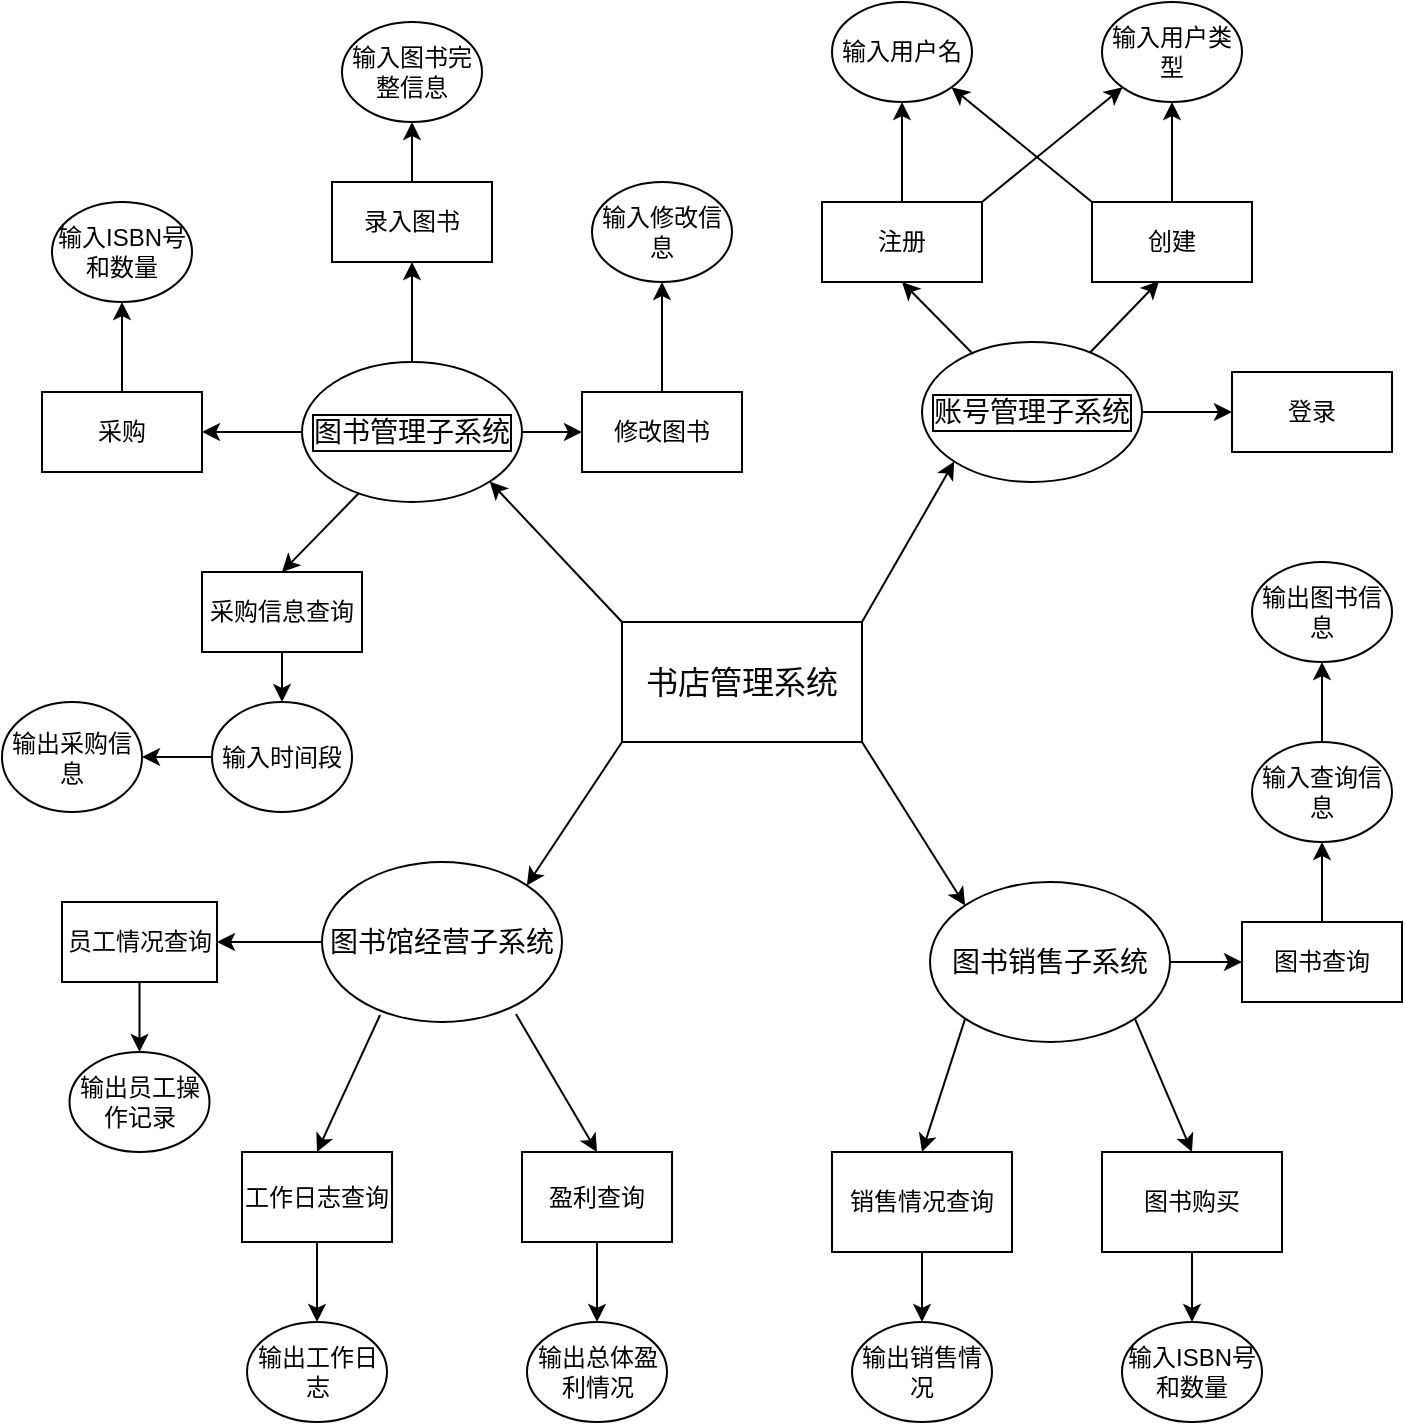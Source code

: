 <mxfile version="25.0.3">
  <diagram name="第 1 页" id="R4TEpyVaWRHAfQZKu45M">
    <mxGraphModel dx="1026" dy="471" grid="1" gridSize="10" guides="1" tooltips="1" connect="1" arrows="1" fold="1" page="1" pageScale="1" pageWidth="827" pageHeight="1169" math="0" shadow="0">
      <root>
        <mxCell id="0" />
        <mxCell id="1" parent="0" />
        <mxCell id="A0skXZaS7BoS2G26XvCz-3" value="" style="endArrow=classic;html=1;rounded=0;exitX=1;exitY=0;exitDx=0;exitDy=0;entryX=0;entryY=1;entryDx=0;entryDy=0;" edge="1" parent="1" source="A0skXZaS7BoS2G26XvCz-5" target="A0skXZaS7BoS2G26XvCz-4">
          <mxGeometry width="50" height="50" relative="1" as="geometry">
            <mxPoint x="439.079" y="219.648" as="sourcePoint" />
            <mxPoint x="530" y="180" as="targetPoint" />
            <Array as="points" />
          </mxGeometry>
        </mxCell>
        <mxCell id="A0skXZaS7BoS2G26XvCz-4" value="账号管理子系统" style="ellipse;whiteSpace=wrap;html=1;labelBorderColor=default;fontSize=14;" vertex="1" parent="1">
          <mxGeometry x="480" y="180" width="110" height="70" as="geometry" />
        </mxCell>
        <mxCell id="A0skXZaS7BoS2G26XvCz-5" value="&lt;font style=&quot;font-size: 16px;&quot;&gt;书店管理系统&lt;/font&gt;" style="rounded=0;whiteSpace=wrap;html=1;fontColor=#030303;" vertex="1" parent="1">
          <mxGeometry x="330" y="320" width="120" height="60" as="geometry" />
        </mxCell>
        <mxCell id="A0skXZaS7BoS2G26XvCz-6" value="" style="endArrow=classic;html=1;rounded=0;entryX=0.5;entryY=1;entryDx=0;entryDy=0;exitX=0.232;exitY=0.086;exitDx=0;exitDy=0;exitPerimeter=0;" edge="1" parent="1" source="A0skXZaS7BoS2G26XvCz-4" target="A0skXZaS7BoS2G26XvCz-7">
          <mxGeometry width="50" height="50" relative="1" as="geometry">
            <mxPoint x="506" y="180" as="sourcePoint" />
            <mxPoint x="510" y="80" as="targetPoint" />
          </mxGeometry>
        </mxCell>
        <mxCell id="A0skXZaS7BoS2G26XvCz-7" value="注册" style="rounded=0;whiteSpace=wrap;html=1;" vertex="1" parent="1">
          <mxGeometry x="430" y="110" width="80" height="40" as="geometry" />
        </mxCell>
        <mxCell id="A0skXZaS7BoS2G26XvCz-8" value="" style="endArrow=classic;html=1;rounded=0;exitX=1;exitY=0.5;exitDx=0;exitDy=0;entryX=0;entryY=0.5;entryDx=0;entryDy=0;" edge="1" parent="1" source="A0skXZaS7BoS2G26XvCz-4" target="A0skXZaS7BoS2G26XvCz-9">
          <mxGeometry width="50" height="50" relative="1" as="geometry">
            <mxPoint x="430" y="70" as="sourcePoint" />
            <mxPoint x="700" y="170" as="targetPoint" />
          </mxGeometry>
        </mxCell>
        <mxCell id="A0skXZaS7BoS2G26XvCz-9" value="登录" style="rounded=0;whiteSpace=wrap;html=1;" vertex="1" parent="1">
          <mxGeometry x="635" y="195" width="80" height="40" as="geometry" />
        </mxCell>
        <mxCell id="A0skXZaS7BoS2G26XvCz-46" style="edgeStyle=orthogonalEdgeStyle;rounded=0;orthogonalLoop=1;jettySize=auto;html=1;exitX=0;exitY=0.5;exitDx=0;exitDy=0;entryX=1;entryY=0.5;entryDx=0;entryDy=0;" edge="1" parent="1" source="A0skXZaS7BoS2G26XvCz-11" target="A0skXZaS7BoS2G26XvCz-43">
          <mxGeometry relative="1" as="geometry" />
        </mxCell>
        <mxCell id="A0skXZaS7BoS2G26XvCz-11" value="图书管理子系统" style="ellipse;whiteSpace=wrap;html=1;labelBorderColor=default;fontSize=14;" vertex="1" parent="1">
          <mxGeometry x="170" y="190" width="110" height="70" as="geometry" />
        </mxCell>
        <mxCell id="A0skXZaS7BoS2G26XvCz-14" value="" style="endArrow=classic;html=1;rounded=0;exitX=1;exitY=1;exitDx=0;exitDy=0;entryX=0;entryY=0;entryDx=0;entryDy=0;" edge="1" parent="1" source="A0skXZaS7BoS2G26XvCz-5" target="A0skXZaS7BoS2G26XvCz-26">
          <mxGeometry width="50" height="50" relative="1" as="geometry">
            <mxPoint x="430" y="400" as="sourcePoint" />
            <mxPoint x="531.52" y="462.48" as="targetPoint" />
          </mxGeometry>
        </mxCell>
        <mxCell id="A0skXZaS7BoS2G26XvCz-15" value="" style="endArrow=classic;html=1;rounded=0;exitX=0;exitY=0;exitDx=0;exitDy=0;entryX=1;entryY=1;entryDx=0;entryDy=0;" edge="1" parent="1" source="A0skXZaS7BoS2G26XvCz-5" target="A0skXZaS7BoS2G26XvCz-11">
          <mxGeometry width="50" height="50" relative="1" as="geometry">
            <mxPoint x="430" y="100" as="sourcePoint" />
            <mxPoint x="480" y="50" as="targetPoint" />
          </mxGeometry>
        </mxCell>
        <mxCell id="A0skXZaS7BoS2G26XvCz-19" value="" style="endArrow=classic;html=1;rounded=0;exitX=0.5;exitY=0;exitDx=0;exitDy=0;entryX=0.5;entryY=1;entryDx=0;entryDy=0;" edge="1" parent="1" source="A0skXZaS7BoS2G26XvCz-7" target="A0skXZaS7BoS2G26XvCz-20">
          <mxGeometry width="50" height="50" relative="1" as="geometry">
            <mxPoint x="310" y="90" as="sourcePoint" />
            <mxPoint x="500" y="60" as="targetPoint" />
            <Array as="points" />
          </mxGeometry>
        </mxCell>
        <mxCell id="A0skXZaS7BoS2G26XvCz-20" value="输入用户名" style="ellipse;whiteSpace=wrap;html=1;" vertex="1" parent="1">
          <mxGeometry x="435" y="10" width="70" height="50" as="geometry" />
        </mxCell>
        <mxCell id="A0skXZaS7BoS2G26XvCz-21" value="输入用户类型" style="ellipse;whiteSpace=wrap;html=1;" vertex="1" parent="1">
          <mxGeometry x="570" y="10" width="70" height="50" as="geometry" />
        </mxCell>
        <mxCell id="A0skXZaS7BoS2G26XvCz-22" value="" style="endArrow=classic;html=1;rounded=0;exitX=1;exitY=0;exitDx=0;exitDy=0;entryX=0;entryY=1;entryDx=0;entryDy=0;" edge="1" parent="1" source="A0skXZaS7BoS2G26XvCz-7" target="A0skXZaS7BoS2G26XvCz-21">
          <mxGeometry width="50" height="50" relative="1" as="geometry">
            <mxPoint x="750" y="170" as="sourcePoint" />
            <mxPoint x="715" y="149" as="targetPoint" />
            <Array as="points" />
          </mxGeometry>
        </mxCell>
        <mxCell id="A0skXZaS7BoS2G26XvCz-23" value="" style="endArrow=classic;html=1;rounded=0;exitX=0.5;exitY=0;exitDx=0;exitDy=0;entryX=0.5;entryY=1;entryDx=0;entryDy=0;" edge="1" parent="1" source="A0skXZaS7BoS2G26XvCz-11" target="A0skXZaS7BoS2G26XvCz-24">
          <mxGeometry width="50" height="50" relative="1" as="geometry">
            <mxPoint x="430" y="300" as="sourcePoint" />
            <mxPoint x="225" y="140" as="targetPoint" />
          </mxGeometry>
        </mxCell>
        <mxCell id="A0skXZaS7BoS2G26XvCz-24" value="录入图书" style="rounded=0;whiteSpace=wrap;html=1;" vertex="1" parent="1">
          <mxGeometry x="185" y="100" width="80" height="40" as="geometry" />
        </mxCell>
        <mxCell id="A0skXZaS7BoS2G26XvCz-26" value="&lt;font style=&quot;font-size: 14px;&quot;&gt;图书销售子系统&lt;/font&gt;" style="ellipse;whiteSpace=wrap;html=1;" vertex="1" parent="1">
          <mxGeometry x="484" y="450" width="120" height="80" as="geometry" />
        </mxCell>
        <mxCell id="A0skXZaS7BoS2G26XvCz-33" style="edgeStyle=orthogonalEdgeStyle;rounded=0;orthogonalLoop=1;jettySize=auto;html=1;exitX=0.5;exitY=0;exitDx=0;exitDy=0;entryX=0.5;entryY=1;entryDx=0;entryDy=0;" edge="1" parent="1" source="A0skXZaS7BoS2G26XvCz-27" target="A0skXZaS7BoS2G26XvCz-30">
          <mxGeometry relative="1" as="geometry" />
        </mxCell>
        <mxCell id="A0skXZaS7BoS2G26XvCz-27" value="图书查询" style="rounded=0;whiteSpace=wrap;html=1;" vertex="1" parent="1">
          <mxGeometry x="640" y="470" width="80" height="40" as="geometry" />
        </mxCell>
        <mxCell id="A0skXZaS7BoS2G26XvCz-28" value="" style="endArrow=classic;html=1;rounded=0;exitX=1;exitY=0.5;exitDx=0;exitDy=0;entryX=0;entryY=0.5;entryDx=0;entryDy=0;" edge="1" parent="1" source="A0skXZaS7BoS2G26XvCz-26" target="A0skXZaS7BoS2G26XvCz-27">
          <mxGeometry width="50" height="50" relative="1" as="geometry">
            <mxPoint x="430" y="300" as="sourcePoint" />
            <mxPoint x="690" y="474" as="targetPoint" />
          </mxGeometry>
        </mxCell>
        <mxCell id="A0skXZaS7BoS2G26XvCz-34" style="edgeStyle=orthogonalEdgeStyle;rounded=0;orthogonalLoop=1;jettySize=auto;html=1;exitX=0.5;exitY=0;exitDx=0;exitDy=0;entryX=0.5;entryY=1;entryDx=0;entryDy=0;" edge="1" parent="1" source="A0skXZaS7BoS2G26XvCz-30" target="A0skXZaS7BoS2G26XvCz-31">
          <mxGeometry relative="1" as="geometry" />
        </mxCell>
        <mxCell id="A0skXZaS7BoS2G26XvCz-30" value="输入查询信息" style="ellipse;whiteSpace=wrap;html=1;" vertex="1" parent="1">
          <mxGeometry x="645" y="380" width="70" height="50" as="geometry" />
        </mxCell>
        <mxCell id="A0skXZaS7BoS2G26XvCz-31" value="输出图书信息" style="ellipse;whiteSpace=wrap;html=1;" vertex="1" parent="1">
          <mxGeometry x="645" y="290" width="70" height="50" as="geometry" />
        </mxCell>
        <mxCell id="A0skXZaS7BoS2G26XvCz-35" value="图书购买" style="rounded=0;whiteSpace=wrap;html=1;" vertex="1" parent="1">
          <mxGeometry x="570" y="585" width="90" height="50" as="geometry" />
        </mxCell>
        <mxCell id="A0skXZaS7BoS2G26XvCz-37" value="" style="endArrow=classic;html=1;rounded=0;exitX=1;exitY=1;exitDx=0;exitDy=0;entryX=0.5;entryY=0;entryDx=0;entryDy=0;" edge="1" parent="1" source="A0skXZaS7BoS2G26XvCz-26" target="A0skXZaS7BoS2G26XvCz-35">
          <mxGeometry width="50" height="50" relative="1" as="geometry">
            <mxPoint x="340" y="464.63" as="sourcePoint" />
            <mxPoint x="360.299" y="515.376" as="targetPoint" />
          </mxGeometry>
        </mxCell>
        <mxCell id="A0skXZaS7BoS2G26XvCz-38" value="输入ISBN号和数量" style="ellipse;whiteSpace=wrap;html=1;" vertex="1" parent="1">
          <mxGeometry x="580" y="670" width="70" height="50" as="geometry" />
        </mxCell>
        <mxCell id="A0skXZaS7BoS2G26XvCz-39" value="" style="endArrow=classic;html=1;rounded=0;exitX=0.5;exitY=1;exitDx=0;exitDy=0;entryX=0.5;entryY=0;entryDx=0;entryDy=0;" edge="1" parent="1" source="A0skXZaS7BoS2G26XvCz-35" target="A0skXZaS7BoS2G26XvCz-38">
          <mxGeometry width="50" height="50" relative="1" as="geometry">
            <mxPoint x="430" y="500" as="sourcePoint" />
            <mxPoint x="480" y="450" as="targetPoint" />
          </mxGeometry>
        </mxCell>
        <mxCell id="A0skXZaS7BoS2G26XvCz-40" value="输入图书完整信息" style="ellipse;whiteSpace=wrap;html=1;" vertex="1" parent="1">
          <mxGeometry x="190" y="20" width="70" height="50" as="geometry" />
        </mxCell>
        <mxCell id="A0skXZaS7BoS2G26XvCz-41" value="" style="endArrow=classic;html=1;rounded=0;exitX=0.5;exitY=0;exitDx=0;exitDy=0;entryX=0.5;entryY=1;entryDx=0;entryDy=0;" edge="1" parent="1" source="A0skXZaS7BoS2G26XvCz-24" target="A0skXZaS7BoS2G26XvCz-40">
          <mxGeometry width="50" height="50" relative="1" as="geometry">
            <mxPoint x="430" y="200" as="sourcePoint" />
            <mxPoint x="480" y="150" as="targetPoint" />
          </mxGeometry>
        </mxCell>
        <mxCell id="A0skXZaS7BoS2G26XvCz-42" value="输入ISBN号和数量" style="ellipse;whiteSpace=wrap;html=1;" vertex="1" parent="1">
          <mxGeometry x="45" y="110" width="70" height="50" as="geometry" />
        </mxCell>
        <mxCell id="A0skXZaS7BoS2G26XvCz-47" style="edgeStyle=orthogonalEdgeStyle;rounded=0;orthogonalLoop=1;jettySize=auto;html=1;exitX=0.5;exitY=0;exitDx=0;exitDy=0;entryX=0.5;entryY=1;entryDx=0;entryDy=0;" edge="1" parent="1" source="A0skXZaS7BoS2G26XvCz-43" target="A0skXZaS7BoS2G26XvCz-42">
          <mxGeometry relative="1" as="geometry" />
        </mxCell>
        <mxCell id="A0skXZaS7BoS2G26XvCz-43" value="采购" style="rounded=0;whiteSpace=wrap;html=1;" vertex="1" parent="1">
          <mxGeometry x="40" y="205" width="80" height="40" as="geometry" />
        </mxCell>
        <mxCell id="A0skXZaS7BoS2G26XvCz-44" value="修改图书" style="rounded=0;whiteSpace=wrap;html=1;" vertex="1" parent="1">
          <mxGeometry x="310" y="205" width="80" height="40" as="geometry" />
        </mxCell>
        <mxCell id="A0skXZaS7BoS2G26XvCz-45" value="" style="endArrow=classic;html=1;rounded=0;exitX=1;exitY=0.5;exitDx=0;exitDy=0;entryX=0;entryY=0.5;entryDx=0;entryDy=0;" edge="1" parent="1" source="A0skXZaS7BoS2G26XvCz-11" target="A0skXZaS7BoS2G26XvCz-44">
          <mxGeometry width="50" height="50" relative="1" as="geometry">
            <mxPoint x="430" y="200" as="sourcePoint" />
            <mxPoint x="480" y="150" as="targetPoint" />
          </mxGeometry>
        </mxCell>
        <mxCell id="A0skXZaS7BoS2G26XvCz-48" value="" style="endArrow=classic;html=1;rounded=0;exitX=0.5;exitY=0;exitDx=0;exitDy=0;entryX=0.5;entryY=1;entryDx=0;entryDy=0;" edge="1" parent="1" source="A0skXZaS7BoS2G26XvCz-44" target="A0skXZaS7BoS2G26XvCz-50">
          <mxGeometry width="50" height="50" relative="1" as="geometry">
            <mxPoint x="430" y="200" as="sourcePoint" />
            <mxPoint x="350" y="150" as="targetPoint" />
          </mxGeometry>
        </mxCell>
        <mxCell id="A0skXZaS7BoS2G26XvCz-50" value="输入修改信息" style="ellipse;whiteSpace=wrap;html=1;" vertex="1" parent="1">
          <mxGeometry x="315" y="100" width="70" height="50" as="geometry" />
        </mxCell>
        <mxCell id="A0skXZaS7BoS2G26XvCz-51" value="创建" style="rounded=0;whiteSpace=wrap;html=1;" vertex="1" parent="1">
          <mxGeometry x="565" y="110" width="80" height="40" as="geometry" />
        </mxCell>
        <mxCell id="A0skXZaS7BoS2G26XvCz-52" value="" style="endArrow=classic;html=1;rounded=0;entryX=0.419;entryY=0.988;entryDx=0;entryDy=0;entryPerimeter=0;" edge="1" parent="1" source="A0skXZaS7BoS2G26XvCz-4" target="A0skXZaS7BoS2G26XvCz-51">
          <mxGeometry width="50" height="50" relative="1" as="geometry">
            <mxPoint x="430" y="200" as="sourcePoint" />
            <mxPoint x="480" y="150" as="targetPoint" />
          </mxGeometry>
        </mxCell>
        <mxCell id="A0skXZaS7BoS2G26XvCz-54" value="" style="endArrow=classic;html=1;rounded=0;exitX=0;exitY=0;exitDx=0;exitDy=0;entryX=1;entryY=1;entryDx=0;entryDy=0;" edge="1" parent="1" source="A0skXZaS7BoS2G26XvCz-51" target="A0skXZaS7BoS2G26XvCz-20">
          <mxGeometry width="50" height="50" relative="1" as="geometry">
            <mxPoint x="430" y="200" as="sourcePoint" />
            <mxPoint x="480" y="150" as="targetPoint" />
          </mxGeometry>
        </mxCell>
        <mxCell id="A0skXZaS7BoS2G26XvCz-56" value="" style="endArrow=classic;html=1;rounded=0;exitX=0.5;exitY=0;exitDx=0;exitDy=0;entryX=0.5;entryY=1;entryDx=0;entryDy=0;" edge="1" parent="1" source="A0skXZaS7BoS2G26XvCz-51" target="A0skXZaS7BoS2G26XvCz-21">
          <mxGeometry width="50" height="50" relative="1" as="geometry">
            <mxPoint x="430" y="200" as="sourcePoint" />
            <mxPoint x="480" y="150" as="targetPoint" />
          </mxGeometry>
        </mxCell>
        <mxCell id="A0skXZaS7BoS2G26XvCz-57" value="&lt;span style=&quot;font-size: 14px;&quot;&gt;图书馆经营子系统&lt;/span&gt;" style="ellipse;whiteSpace=wrap;html=1;" vertex="1" parent="1">
          <mxGeometry x="180" y="440" width="120" height="80" as="geometry" />
        </mxCell>
        <mxCell id="A0skXZaS7BoS2G26XvCz-58" value="销售情况查询" style="rounded=0;whiteSpace=wrap;html=1;" vertex="1" parent="1">
          <mxGeometry x="435" y="585" width="90" height="50" as="geometry" />
        </mxCell>
        <mxCell id="A0skXZaS7BoS2G26XvCz-59" value="" style="endArrow=classic;html=1;rounded=0;exitX=0;exitY=1;exitDx=0;exitDy=0;entryX=0.5;entryY=0;entryDx=0;entryDy=0;" edge="1" parent="1" source="A0skXZaS7BoS2G26XvCz-26" target="A0skXZaS7BoS2G26XvCz-58">
          <mxGeometry width="50" height="50" relative="1" as="geometry">
            <mxPoint x="430" y="500" as="sourcePoint" />
            <mxPoint x="480" y="450" as="targetPoint" />
          </mxGeometry>
        </mxCell>
        <mxCell id="A0skXZaS7BoS2G26XvCz-60" value="" style="endArrow=classic;html=1;rounded=0;exitX=0;exitY=1;exitDx=0;exitDy=0;entryX=1;entryY=0;entryDx=0;entryDy=0;" edge="1" parent="1" source="A0skXZaS7BoS2G26XvCz-5" target="A0skXZaS7BoS2G26XvCz-57">
          <mxGeometry width="50" height="50" relative="1" as="geometry">
            <mxPoint x="430" y="500" as="sourcePoint" />
            <mxPoint x="480" y="450" as="targetPoint" />
          </mxGeometry>
        </mxCell>
        <mxCell id="A0skXZaS7BoS2G26XvCz-65" style="edgeStyle=orthogonalEdgeStyle;rounded=0;orthogonalLoop=1;jettySize=auto;html=1;exitX=0.5;exitY=1;exitDx=0;exitDy=0;entryX=0.5;entryY=0;entryDx=0;entryDy=0;" edge="1" parent="1" source="A0skXZaS7BoS2G26XvCz-61" target="A0skXZaS7BoS2G26XvCz-62">
          <mxGeometry relative="1" as="geometry" />
        </mxCell>
        <mxCell id="A0skXZaS7BoS2G26XvCz-61" value="采购信息查询" style="rounded=0;whiteSpace=wrap;html=1;" vertex="1" parent="1">
          <mxGeometry x="120" y="295" width="80" height="40" as="geometry" />
        </mxCell>
        <mxCell id="A0skXZaS7BoS2G26XvCz-66" style="edgeStyle=orthogonalEdgeStyle;rounded=0;orthogonalLoop=1;jettySize=auto;html=1;exitX=0;exitY=0.5;exitDx=0;exitDy=0;entryX=1;entryY=0.5;entryDx=0;entryDy=0;" edge="1" parent="1" source="A0skXZaS7BoS2G26XvCz-62" target="A0skXZaS7BoS2G26XvCz-63">
          <mxGeometry relative="1" as="geometry" />
        </mxCell>
        <mxCell id="A0skXZaS7BoS2G26XvCz-62" value="输入时间段" style="ellipse;whiteSpace=wrap;html=1;" vertex="1" parent="1">
          <mxGeometry x="125" y="360" width="70" height="55" as="geometry" />
        </mxCell>
        <mxCell id="A0skXZaS7BoS2G26XvCz-63" value="输出采购信息" style="ellipse;whiteSpace=wrap;html=1;" vertex="1" parent="1">
          <mxGeometry x="20" y="360" width="70" height="55" as="geometry" />
        </mxCell>
        <mxCell id="A0skXZaS7BoS2G26XvCz-64" value="" style="endArrow=classic;html=1;rounded=0;exitX=0.259;exitY=0.936;exitDx=0;exitDy=0;exitPerimeter=0;entryX=0.5;entryY=0;entryDx=0;entryDy=0;" edge="1" parent="1" source="A0skXZaS7BoS2G26XvCz-11" target="A0skXZaS7BoS2G26XvCz-61">
          <mxGeometry width="50" height="50" relative="1" as="geometry">
            <mxPoint x="430" y="400" as="sourcePoint" />
            <mxPoint x="480" y="350" as="targetPoint" />
          </mxGeometry>
        </mxCell>
        <mxCell id="A0skXZaS7BoS2G26XvCz-67" value="输出销售情况" style="ellipse;whiteSpace=wrap;html=1;" vertex="1" parent="1">
          <mxGeometry x="445" y="670" width="70" height="50" as="geometry" />
        </mxCell>
        <mxCell id="A0skXZaS7BoS2G26XvCz-69" value="" style="endArrow=classic;html=1;rounded=0;exitX=0.5;exitY=1;exitDx=0;exitDy=0;" edge="1" parent="1" source="A0skXZaS7BoS2G26XvCz-58" target="A0skXZaS7BoS2G26XvCz-67">
          <mxGeometry width="50" height="50" relative="1" as="geometry">
            <mxPoint x="430" y="600" as="sourcePoint" />
            <mxPoint x="480" y="550" as="targetPoint" />
          </mxGeometry>
        </mxCell>
        <mxCell id="A0skXZaS7BoS2G26XvCz-70" value="盈利查询" style="rounded=0;whiteSpace=wrap;html=1;" vertex="1" parent="1">
          <mxGeometry x="280" y="585" width="75" height="45" as="geometry" />
        </mxCell>
        <mxCell id="A0skXZaS7BoS2G26XvCz-71" value="" style="endArrow=classic;html=1;rounded=0;exitX=0.5;exitY=1;exitDx=0;exitDy=0;entryX=0.5;entryY=0;entryDx=0;entryDy=0;" edge="1" parent="1" source="A0skXZaS7BoS2G26XvCz-70" target="A0skXZaS7BoS2G26XvCz-72">
          <mxGeometry width="50" height="50" relative="1" as="geometry">
            <mxPoint x="390" y="610" as="sourcePoint" />
            <mxPoint x="390" y="650" as="targetPoint" />
          </mxGeometry>
        </mxCell>
        <mxCell id="A0skXZaS7BoS2G26XvCz-72" value="输出总体盈利情况" style="ellipse;whiteSpace=wrap;html=1;" vertex="1" parent="1">
          <mxGeometry x="282.5" y="670" width="70" height="50" as="geometry" />
        </mxCell>
        <mxCell id="A0skXZaS7BoS2G26XvCz-73" value="工作日志查询" style="rounded=0;whiteSpace=wrap;html=1;" vertex="1" parent="1">
          <mxGeometry x="140" y="585" width="75" height="45" as="geometry" />
        </mxCell>
        <mxCell id="A0skXZaS7BoS2G26XvCz-74" value="输出工作日志" style="ellipse;whiteSpace=wrap;html=1;" vertex="1" parent="1">
          <mxGeometry x="142.5" y="670" width="70" height="50" as="geometry" />
        </mxCell>
        <mxCell id="A0skXZaS7BoS2G26XvCz-75" value="" style="endArrow=classic;html=1;rounded=0;exitX=0.5;exitY=1;exitDx=0;exitDy=0;entryX=0.5;entryY=0;entryDx=0;entryDy=0;" edge="1" parent="1" source="A0skXZaS7BoS2G26XvCz-73" target="A0skXZaS7BoS2G26XvCz-74">
          <mxGeometry width="50" height="50" relative="1" as="geometry">
            <mxPoint x="430" y="600" as="sourcePoint" />
            <mxPoint x="480" y="550" as="targetPoint" />
          </mxGeometry>
        </mxCell>
        <mxCell id="A0skXZaS7BoS2G26XvCz-77" value="" style="endArrow=classic;html=1;rounded=0;exitX=0.808;exitY=0.95;exitDx=0;exitDy=0;entryX=0.5;entryY=0;entryDx=0;entryDy=0;exitPerimeter=0;" edge="1" parent="1" source="A0skXZaS7BoS2G26XvCz-57" target="A0skXZaS7BoS2G26XvCz-70">
          <mxGeometry width="50" height="50" relative="1" as="geometry">
            <mxPoint x="430" y="600" as="sourcePoint" />
            <mxPoint x="480" y="550" as="targetPoint" />
          </mxGeometry>
        </mxCell>
        <mxCell id="A0skXZaS7BoS2G26XvCz-78" value="" style="endArrow=classic;html=1;rounded=0;exitX=0.242;exitY=0.956;exitDx=0;exitDy=0;entryX=0.5;entryY=0;entryDx=0;entryDy=0;exitPerimeter=0;" edge="1" parent="1" source="A0skXZaS7BoS2G26XvCz-57" target="A0skXZaS7BoS2G26XvCz-73">
          <mxGeometry width="50" height="50" relative="1" as="geometry">
            <mxPoint x="430" y="600" as="sourcePoint" />
            <mxPoint x="480" y="550" as="targetPoint" />
          </mxGeometry>
        </mxCell>
        <mxCell id="A0skXZaS7BoS2G26XvCz-80" value="员工情况查询" style="rounded=0;whiteSpace=wrap;html=1;" vertex="1" parent="1">
          <mxGeometry x="50" y="460" width="77.5" height="40" as="geometry" />
        </mxCell>
        <mxCell id="A0skXZaS7BoS2G26XvCz-81" value="" style="endArrow=classic;html=1;rounded=0;exitX=0;exitY=0.5;exitDx=0;exitDy=0;entryX=1;entryY=0.5;entryDx=0;entryDy=0;" edge="1" parent="1" source="A0skXZaS7BoS2G26XvCz-57" target="A0skXZaS7BoS2G26XvCz-80">
          <mxGeometry width="50" height="50" relative="1" as="geometry">
            <mxPoint x="430" y="500" as="sourcePoint" />
            <mxPoint x="480" y="450" as="targetPoint" />
          </mxGeometry>
        </mxCell>
        <mxCell id="A0skXZaS7BoS2G26XvCz-82" value="输出员工操作记录" style="ellipse;whiteSpace=wrap;html=1;" vertex="1" parent="1">
          <mxGeometry x="53.75" y="535" width="70" height="50" as="geometry" />
        </mxCell>
        <mxCell id="A0skXZaS7BoS2G26XvCz-83" value="" style="endArrow=classic;html=1;rounded=0;exitX=0.5;exitY=1;exitDx=0;exitDy=0;entryX=0.5;entryY=0;entryDx=0;entryDy=0;" edge="1" parent="1" source="A0skXZaS7BoS2G26XvCz-80" target="A0skXZaS7BoS2G26XvCz-82">
          <mxGeometry width="50" height="50" relative="1" as="geometry">
            <mxPoint x="390" y="570" as="sourcePoint" />
            <mxPoint x="440" y="520" as="targetPoint" />
          </mxGeometry>
        </mxCell>
      </root>
    </mxGraphModel>
  </diagram>
</mxfile>
